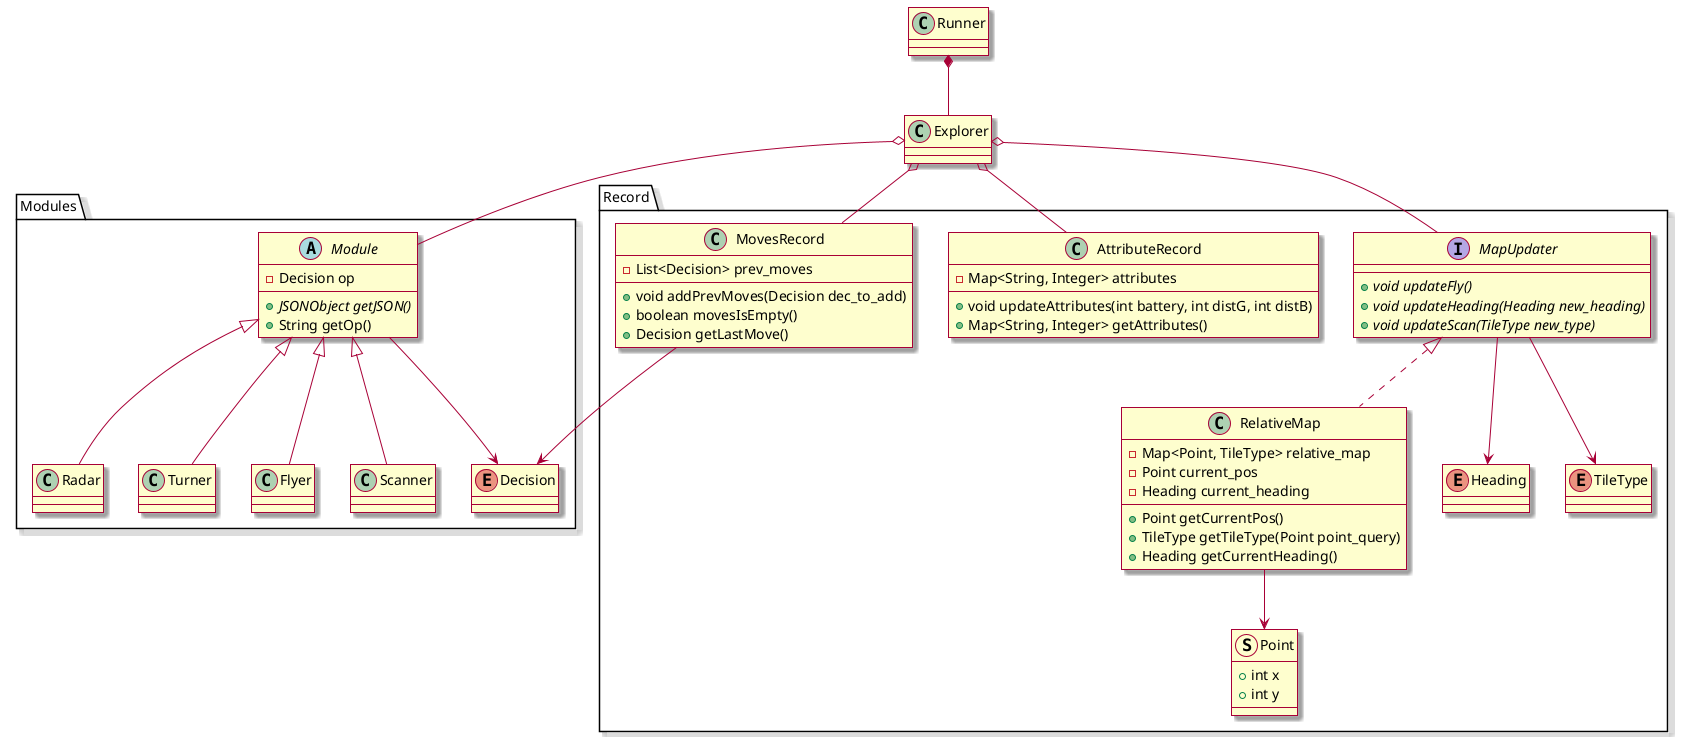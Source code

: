 @startuml v1.2

skin rose

package Modules {
  abstract class Module {
    -Decision op
    {abstract} +JSONObject getJSON()
    +String getOp()
  }
  class Radar
  class Turner
  class Flyer
  class Scanner
  enum Decision
  
  Module <|-- Radar
  Module <|-- Turner
  Module <|-- Flyer
  Module <|-- Scanner
  Module --> Decision
}

package Record {
  interface MapUpdater {
    {abstract} +void updateFly()
    {abstract} +void updateHeading(Heading new_heading)
    {abstract} +void updateScan(TileType new_type)
  }
  class RelativeMap {
    -Map<Point, TileType> relative_map
    -Point current_pos
    -Heading current_heading
    +Point getCurrentPos()
    +TileType getTileType(Point point_query)
    +Heading getCurrentHeading()
  }
    struct Point {
    +int x
    +int y
  }
  class AttributeRecord {
    -Map<String, Integer> attributes
    +void updateAttributes(int battery, int distG, int distB)
    +Map<String, Integer> getAttributes()
  }
  class MovesRecord {
    -List<Decision> prev_moves
    +void addPrevMoves(Decision dec_to_add)
    +boolean movesIsEmpty()
    +Decision getLastMove()
  }

  enum Heading
  enum TileType
  
  MapUpdater <|.. RelativeMap
  MapUpdater --> Heading
  MapUpdater --> TileType
  RelativeMap --> Point
  MovesRecord --> Decision
}

class Explorer
class Runner

Explorer o-- Module
Explorer o-- MapUpdater
Explorer o-- AttributeRecord
Explorer o-- MovesRecord
Runner *-- Explorer

@enduml